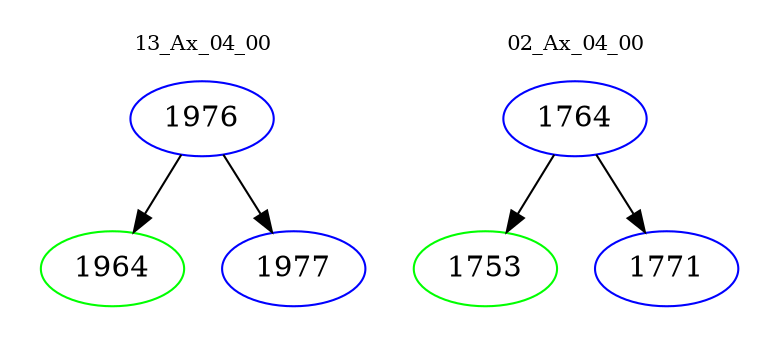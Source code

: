 digraph{
subgraph cluster_0 {
color = white
label = "13_Ax_04_00";
fontsize=10;
T0_1976 [label="1976", color="blue"]
T0_1976 -> T0_1964 [color="black"]
T0_1964 [label="1964", color="green"]
T0_1976 -> T0_1977 [color="black"]
T0_1977 [label="1977", color="blue"]
}
subgraph cluster_1 {
color = white
label = "02_Ax_04_00";
fontsize=10;
T1_1764 [label="1764", color="blue"]
T1_1764 -> T1_1753 [color="black"]
T1_1753 [label="1753", color="green"]
T1_1764 -> T1_1771 [color="black"]
T1_1771 [label="1771", color="blue"]
}
}
